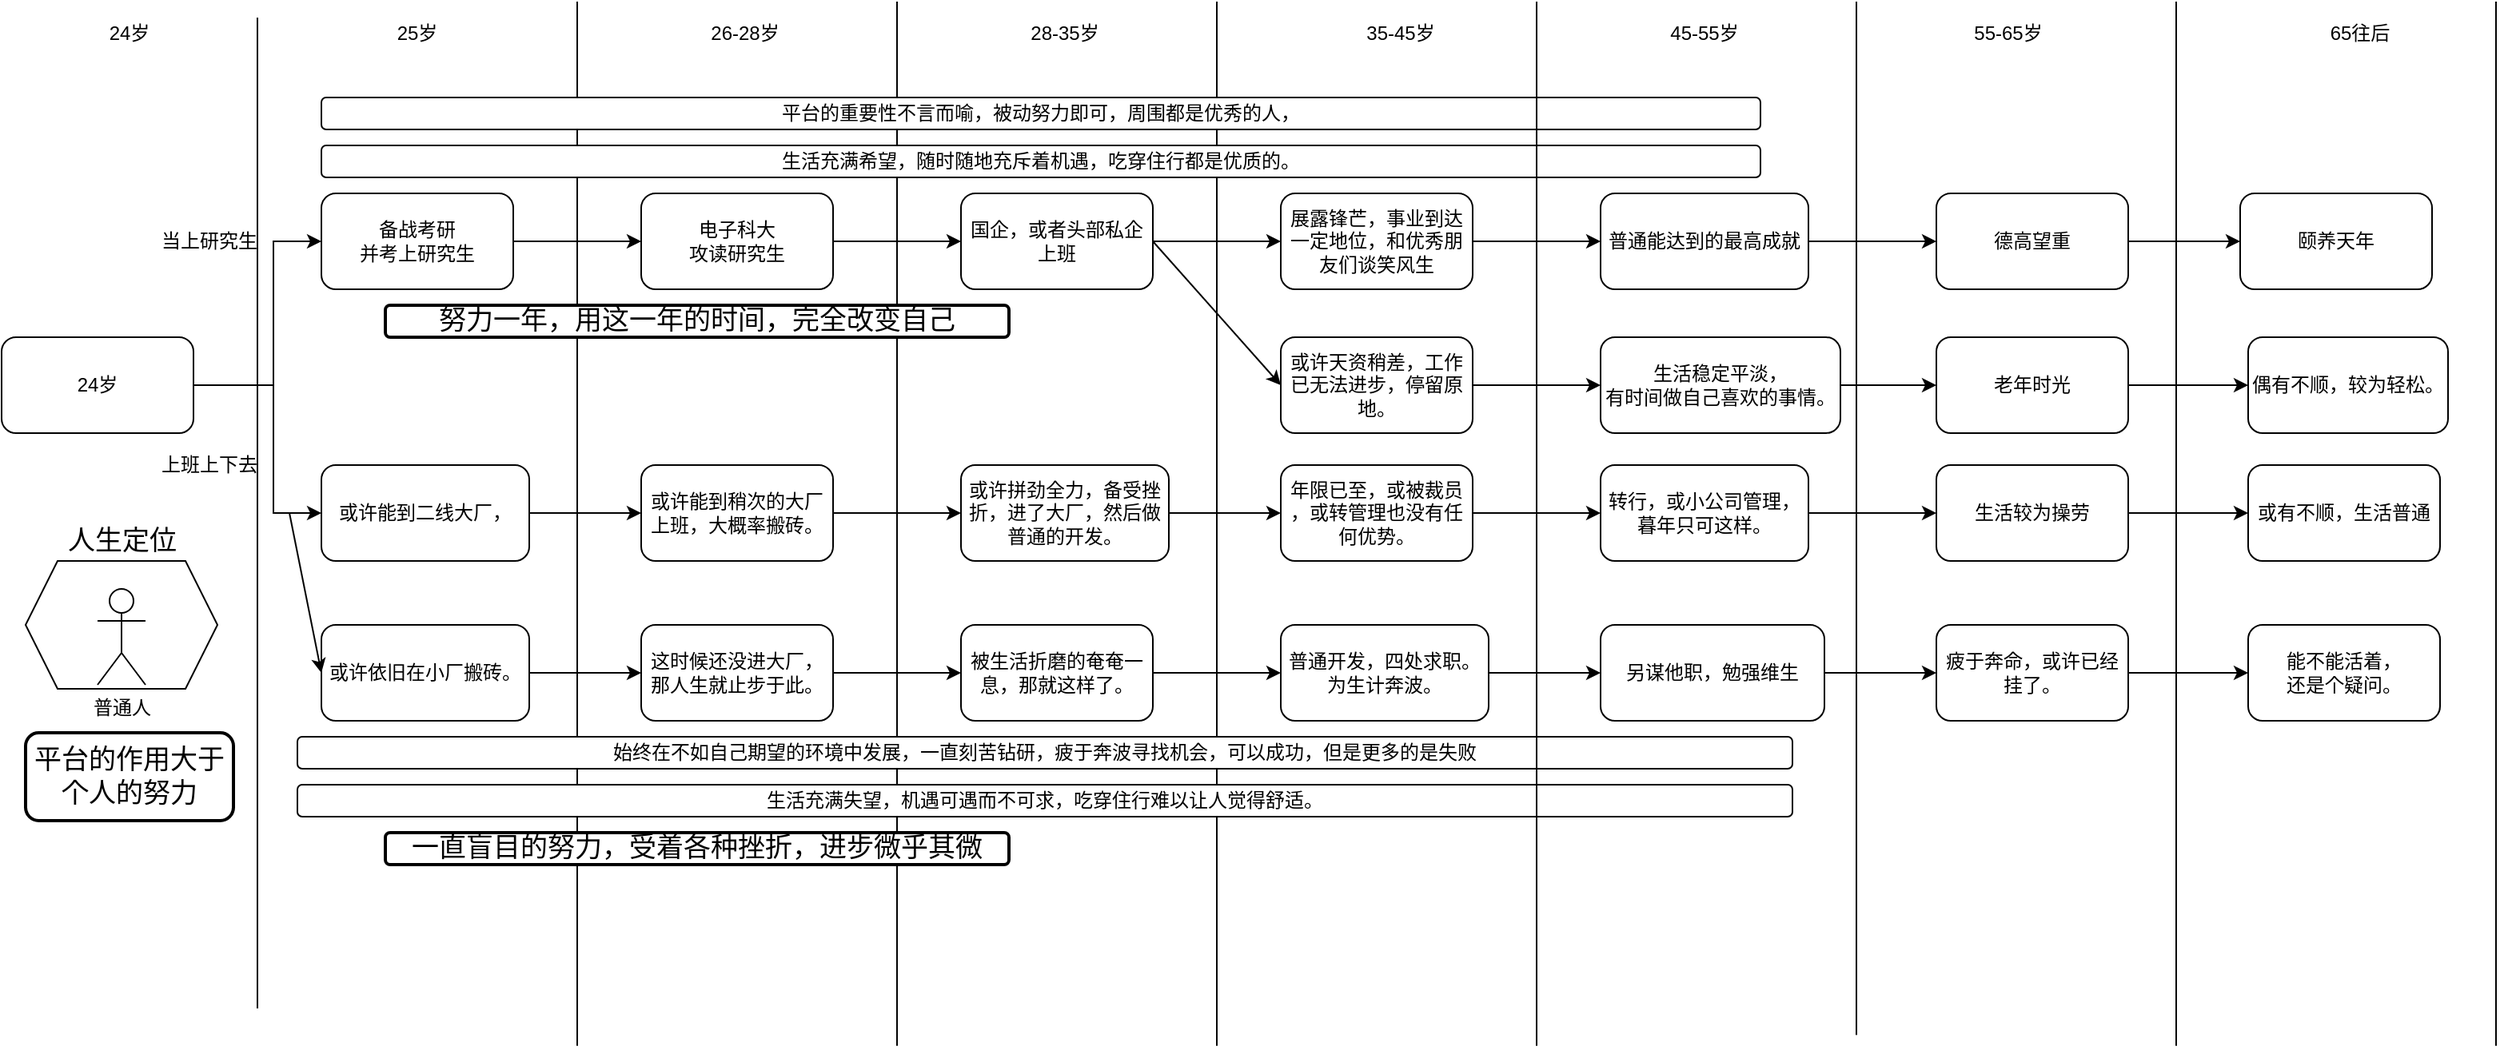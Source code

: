 <mxfile version="14.8.4" type="github">
  <diagram id="4w0ccPDh1an9Qw12JjNh" name="Page-1">
    <mxGraphModel dx="1185" dy="635" grid="1" gridSize="10" guides="1" tooltips="1" connect="1" arrows="1" fold="1" page="1" pageScale="1" pageWidth="827" pageHeight="1169" math="0" shadow="0">
      <root>
        <mxCell id="0" />
        <mxCell id="1" parent="0" />
        <mxCell id="yW3tKd6YztMTBVNPVT-j-6" value="" style="edgeStyle=orthogonalEdgeStyle;rounded=0;orthogonalLoop=1;jettySize=auto;html=1;" edge="1" parent="1" source="yW3tKd6YztMTBVNPVT-j-1" target="yW3tKd6YztMTBVNPVT-j-5">
          <mxGeometry relative="1" as="geometry">
            <Array as="points">
              <mxPoint x="170" y="240" />
              <mxPoint x="170" y="150" />
            </Array>
          </mxGeometry>
        </mxCell>
        <mxCell id="yW3tKd6YztMTBVNPVT-j-12" style="edgeStyle=orthogonalEdgeStyle;rounded=0;orthogonalLoop=1;jettySize=auto;html=1;entryX=0;entryY=0.5;entryDx=0;entryDy=0;" edge="1" parent="1" source="yW3tKd6YztMTBVNPVT-j-1" target="yW3tKd6YztMTBVNPVT-j-10">
          <mxGeometry relative="1" as="geometry">
            <Array as="points">
              <mxPoint x="170" y="240" />
              <mxPoint x="170" y="320" />
            </Array>
          </mxGeometry>
        </mxCell>
        <mxCell id="yW3tKd6YztMTBVNPVT-j-1" value="24岁" style="rounded=1;whiteSpace=wrap;html=1;" vertex="1" parent="1">
          <mxGeometry y="210" width="120" height="60" as="geometry" />
        </mxCell>
        <mxCell id="yW3tKd6YztMTBVNPVT-j-4" value="" style="endArrow=none;html=1;" edge="1" parent="1">
          <mxGeometry width="50" height="50" relative="1" as="geometry">
            <mxPoint x="160" y="630" as="sourcePoint" />
            <mxPoint x="160" y="10" as="targetPoint" />
          </mxGeometry>
        </mxCell>
        <mxCell id="yW3tKd6YztMTBVNPVT-j-17" value="" style="edgeStyle=orthogonalEdgeStyle;rounded=0;orthogonalLoop=1;jettySize=auto;html=1;" edge="1" parent="1" source="yW3tKd6YztMTBVNPVT-j-5" target="yW3tKd6YztMTBVNPVT-j-16">
          <mxGeometry relative="1" as="geometry" />
        </mxCell>
        <mxCell id="yW3tKd6YztMTBVNPVT-j-5" value="备战考研&lt;br&gt;并考上研究生" style="rounded=1;whiteSpace=wrap;html=1;" vertex="1" parent="1">
          <mxGeometry x="200" y="120" width="120" height="60" as="geometry" />
        </mxCell>
        <mxCell id="yW3tKd6YztMTBVNPVT-j-7" value="当上研究生" style="text;html=1;strokeColor=none;fillColor=none;align=center;verticalAlign=middle;whiteSpace=wrap;rounded=0;" vertex="1" parent="1">
          <mxGeometry x="85" y="140" width="90" height="20" as="geometry" />
        </mxCell>
        <mxCell id="yW3tKd6YztMTBVNPVT-j-25" value="" style="edgeStyle=orthogonalEdgeStyle;rounded=0;orthogonalLoop=1;jettySize=auto;html=1;" edge="1" parent="1" source="yW3tKd6YztMTBVNPVT-j-10" target="yW3tKd6YztMTBVNPVT-j-24">
          <mxGeometry relative="1" as="geometry" />
        </mxCell>
        <mxCell id="yW3tKd6YztMTBVNPVT-j-10" value="或许能到二线大厂，&lt;br&gt;" style="rounded=1;whiteSpace=wrap;html=1;" vertex="1" parent="1">
          <mxGeometry x="200" y="290" width="130" height="60" as="geometry" />
        </mxCell>
        <mxCell id="yW3tKd6YztMTBVNPVT-j-11" value="上班上下去" style="text;html=1;strokeColor=none;fillColor=none;align=center;verticalAlign=middle;whiteSpace=wrap;rounded=0;" vertex="1" parent="1">
          <mxGeometry x="95" y="280" width="70" height="20" as="geometry" />
        </mxCell>
        <mxCell id="yW3tKd6YztMTBVNPVT-j-13" value="" style="endArrow=none;html=1;" edge="1" parent="1">
          <mxGeometry width="50" height="50" relative="1" as="geometry">
            <mxPoint x="360" y="653.333" as="sourcePoint" />
            <mxPoint x="360" as="targetPoint" />
          </mxGeometry>
        </mxCell>
        <mxCell id="yW3tKd6YztMTBVNPVT-j-14" value="24岁" style="text;html=1;strokeColor=none;fillColor=none;align=center;verticalAlign=middle;whiteSpace=wrap;rounded=0;" vertex="1" parent="1">
          <mxGeometry x="60" y="10" width="40" height="20" as="geometry" />
        </mxCell>
        <mxCell id="yW3tKd6YztMTBVNPVT-j-15" value="25岁" style="text;html=1;strokeColor=none;fillColor=none;align=center;verticalAlign=middle;whiteSpace=wrap;rounded=0;" vertex="1" parent="1">
          <mxGeometry x="240" y="10" width="40" height="20" as="geometry" />
        </mxCell>
        <mxCell id="yW3tKd6YztMTBVNPVT-j-21" value="" style="edgeStyle=orthogonalEdgeStyle;rounded=0;orthogonalLoop=1;jettySize=auto;html=1;" edge="1" parent="1" source="yW3tKd6YztMTBVNPVT-j-16" target="yW3tKd6YztMTBVNPVT-j-20">
          <mxGeometry relative="1" as="geometry" />
        </mxCell>
        <mxCell id="yW3tKd6YztMTBVNPVT-j-16" value="电子科大&lt;br&gt;攻读研究生" style="rounded=1;whiteSpace=wrap;html=1;" vertex="1" parent="1">
          <mxGeometry x="400" y="120" width="120" height="60" as="geometry" />
        </mxCell>
        <mxCell id="yW3tKd6YztMTBVNPVT-j-18" value="" style="endArrow=none;html=1;" edge="1" parent="1">
          <mxGeometry width="50" height="50" relative="1" as="geometry">
            <mxPoint x="560" y="653.333" as="sourcePoint" />
            <mxPoint x="560" as="targetPoint" />
          </mxGeometry>
        </mxCell>
        <mxCell id="yW3tKd6YztMTBVNPVT-j-19" value="" style="endArrow=none;html=1;" edge="1" parent="1">
          <mxGeometry width="50" height="50" relative="1" as="geometry">
            <mxPoint x="760" y="653.333" as="sourcePoint" />
            <mxPoint x="760" as="targetPoint" />
          </mxGeometry>
        </mxCell>
        <mxCell id="yW3tKd6YztMTBVNPVT-j-53" value="" style="edgeStyle=orthogonalEdgeStyle;rounded=0;orthogonalLoop=1;jettySize=auto;html=1;fontSize=17;" edge="1" parent="1" source="yW3tKd6YztMTBVNPVT-j-20" target="yW3tKd6YztMTBVNPVT-j-52">
          <mxGeometry relative="1" as="geometry" />
        </mxCell>
        <mxCell id="yW3tKd6YztMTBVNPVT-j-20" value="国企，或者头部私企上班" style="whiteSpace=wrap;html=1;rounded=1;" vertex="1" parent="1">
          <mxGeometry x="600" y="120" width="120" height="60" as="geometry" />
        </mxCell>
        <mxCell id="yW3tKd6YztMTBVNPVT-j-22" value="26-28岁" style="text;html=1;strokeColor=none;fillColor=none;align=center;verticalAlign=middle;whiteSpace=wrap;rounded=0;" vertex="1" parent="1">
          <mxGeometry x="440" y="10" width="50" height="20" as="geometry" />
        </mxCell>
        <mxCell id="yW3tKd6YztMTBVNPVT-j-28" value="" style="edgeStyle=orthogonalEdgeStyle;rounded=0;orthogonalLoop=1;jettySize=auto;html=1;" edge="1" parent="1" source="yW3tKd6YztMTBVNPVT-j-24" target="yW3tKd6YztMTBVNPVT-j-27">
          <mxGeometry relative="1" as="geometry" />
        </mxCell>
        <mxCell id="yW3tKd6YztMTBVNPVT-j-24" value="或许能到稍次的大厂上班，大概率搬砖。&lt;br&gt;" style="whiteSpace=wrap;html=1;rounded=1;" vertex="1" parent="1">
          <mxGeometry x="400" y="290" width="120" height="60" as="geometry" />
        </mxCell>
        <mxCell id="yW3tKd6YztMTBVNPVT-j-26" value="28-35岁" style="text;html=1;strokeColor=none;fillColor=none;align=center;verticalAlign=middle;whiteSpace=wrap;rounded=0;" vertex="1" parent="1">
          <mxGeometry x="640" y="10" width="50" height="20" as="geometry" />
        </mxCell>
        <mxCell id="yW3tKd6YztMTBVNPVT-j-73" value="" style="edgeStyle=orthogonalEdgeStyle;rounded=0;orthogonalLoop=1;jettySize=auto;html=1;fontSize=17;" edge="1" parent="1" source="yW3tKd6YztMTBVNPVT-j-27" target="yW3tKd6YztMTBVNPVT-j-72">
          <mxGeometry relative="1" as="geometry" />
        </mxCell>
        <mxCell id="yW3tKd6YztMTBVNPVT-j-27" value="或许拼劲全力，备受挫折，进了大厂，然后做普通的开发。" style="whiteSpace=wrap;html=1;rounded=1;" vertex="1" parent="1">
          <mxGeometry x="600" y="290" width="130" height="60" as="geometry" />
        </mxCell>
        <mxCell id="yW3tKd6YztMTBVNPVT-j-30" value="平台的重要性不言而喻，被动努力即可，周围都是优秀的人，" style="rounded=1;whiteSpace=wrap;html=1;" vertex="1" parent="1">
          <mxGeometry x="200" y="60" width="900" height="20" as="geometry" />
        </mxCell>
        <mxCell id="yW3tKd6YztMTBVNPVT-j-34" value="" style="edgeStyle=orthogonalEdgeStyle;rounded=0;orthogonalLoop=1;jettySize=auto;html=1;" edge="1" parent="1" source="yW3tKd6YztMTBVNPVT-j-31" target="yW3tKd6YztMTBVNPVT-j-33">
          <mxGeometry relative="1" as="geometry" />
        </mxCell>
        <mxCell id="yW3tKd6YztMTBVNPVT-j-31" value="&lt;span&gt;这时候还没进大厂，那人生就止步于此。&lt;/span&gt;" style="rounded=1;whiteSpace=wrap;html=1;" vertex="1" parent="1">
          <mxGeometry x="400" y="390" width="120" height="60" as="geometry" />
        </mxCell>
        <mxCell id="yW3tKd6YztMTBVNPVT-j-55" value="" style="edgeStyle=orthogonalEdgeStyle;rounded=0;orthogonalLoop=1;jettySize=auto;html=1;fontSize=17;" edge="1" parent="1" source="yW3tKd6YztMTBVNPVT-j-33" target="yW3tKd6YztMTBVNPVT-j-54">
          <mxGeometry relative="1" as="geometry" />
        </mxCell>
        <mxCell id="yW3tKd6YztMTBVNPVT-j-33" value="&lt;span&gt;被生活折磨的奄奄一息，那就这样了。&lt;/span&gt;" style="whiteSpace=wrap;html=1;rounded=1;" vertex="1" parent="1">
          <mxGeometry x="600" y="390" width="120" height="60" as="geometry" />
        </mxCell>
        <mxCell id="yW3tKd6YztMTBVNPVT-j-37" value="" style="edgeStyle=orthogonalEdgeStyle;rounded=0;orthogonalLoop=1;jettySize=auto;html=1;" edge="1" parent="1" source="yW3tKd6YztMTBVNPVT-j-35" target="yW3tKd6YztMTBVNPVT-j-31">
          <mxGeometry relative="1" as="geometry" />
        </mxCell>
        <mxCell id="yW3tKd6YztMTBVNPVT-j-35" value="&lt;span&gt;或许依旧在小厂搬砖。&lt;/span&gt;" style="rounded=1;whiteSpace=wrap;html=1;" vertex="1" parent="1">
          <mxGeometry x="200" y="390" width="130" height="60" as="geometry" />
        </mxCell>
        <mxCell id="yW3tKd6YztMTBVNPVT-j-36" value="" style="endArrow=classic;html=1;entryX=0;entryY=0.5;entryDx=0;entryDy=0;" edge="1" parent="1" target="yW3tKd6YztMTBVNPVT-j-35">
          <mxGeometry width="50" height="50" relative="1" as="geometry">
            <mxPoint x="180" y="320" as="sourcePoint" />
            <mxPoint x="180" y="430" as="targetPoint" />
          </mxGeometry>
        </mxCell>
        <mxCell id="yW3tKd6YztMTBVNPVT-j-38" value="" style="shape=hexagon;perimeter=hexagonPerimeter2;whiteSpace=wrap;html=1;fixedSize=1;" vertex="1" parent="1">
          <mxGeometry x="15" y="350" width="120" height="80" as="geometry" />
        </mxCell>
        <mxCell id="yW3tKd6YztMTBVNPVT-j-39" value="普通人" style="shape=umlActor;verticalLabelPosition=bottom;verticalAlign=top;html=1;outlineConnect=0;" vertex="1" parent="1">
          <mxGeometry x="60" y="367.5" width="30" height="60" as="geometry" />
        </mxCell>
        <mxCell id="yW3tKd6YztMTBVNPVT-j-40" value="人生定位" style="text;html=1;strokeColor=none;fillColor=none;align=center;verticalAlign=middle;whiteSpace=wrap;rounded=0;strokeWidth=2;fontSize=17;" vertex="1" parent="1">
          <mxGeometry x="32.5" y="327.5" width="85" height="20" as="geometry" />
        </mxCell>
        <mxCell id="yW3tKd6YztMTBVNPVT-j-41" value="始终在不如自己期望的环境中发展，一直刻苦钻研，疲于奔波寻找机会，可以成功，但是更多的是失败" style="rounded=1;whiteSpace=wrap;html=1;" vertex="1" parent="1">
          <mxGeometry x="185" y="460" width="935" height="20" as="geometry" />
        </mxCell>
        <mxCell id="yW3tKd6YztMTBVNPVT-j-43" value="努力一年，用这一年的时间，完全改变自己" style="rounded=1;whiteSpace=wrap;html=1;fontSize=17;strokeWidth=2;" vertex="1" parent="1">
          <mxGeometry x="240" y="190" width="390" height="20" as="geometry" />
        </mxCell>
        <mxCell id="yW3tKd6YztMTBVNPVT-j-48" value="平台的作用大于个人的努力" style="rounded=1;whiteSpace=wrap;html=1;fontSize=17;strokeWidth=2;" vertex="1" parent="1">
          <mxGeometry x="15" y="457.5" width="130" height="55" as="geometry" />
        </mxCell>
        <mxCell id="yW3tKd6YztMTBVNPVT-j-49" value="生活充满希望，随时随地充斥着机遇，吃穿住行都是优质的。" style="rounded=1;whiteSpace=wrap;html=1;" vertex="1" parent="1">
          <mxGeometry x="200" y="90" width="900" height="20" as="geometry" />
        </mxCell>
        <mxCell id="yW3tKd6YztMTBVNPVT-j-50" value="生活充满失望，机遇可遇而不可求，吃穿住行难以让人觉得舒适。" style="rounded=1;whiteSpace=wrap;html=1;" vertex="1" parent="1">
          <mxGeometry x="185" y="490" width="935" height="20" as="geometry" />
        </mxCell>
        <mxCell id="yW3tKd6YztMTBVNPVT-j-51" value="一直盲目的努力，受着各种挫折，进步微乎其微" style="rounded=1;whiteSpace=wrap;html=1;fontSize=17;strokeWidth=2;" vertex="1" parent="1">
          <mxGeometry x="240" y="520" width="390" height="20" as="geometry" />
        </mxCell>
        <mxCell id="yW3tKd6YztMTBVNPVT-j-69" value="" style="edgeStyle=orthogonalEdgeStyle;rounded=0;orthogonalLoop=1;jettySize=auto;html=1;fontSize=17;" edge="1" parent="1" source="yW3tKd6YztMTBVNPVT-j-52" target="yW3tKd6YztMTBVNPVT-j-68">
          <mxGeometry relative="1" as="geometry" />
        </mxCell>
        <mxCell id="yW3tKd6YztMTBVNPVT-j-52" value="展露锋芒，事业到达一定地位，和优秀朋友们谈笑风生" style="whiteSpace=wrap;html=1;rounded=1;" vertex="1" parent="1">
          <mxGeometry x="800" y="120" width="120" height="60" as="geometry" />
        </mxCell>
        <mxCell id="yW3tKd6YztMTBVNPVT-j-77" value="" style="edgeStyle=orthogonalEdgeStyle;rounded=0;orthogonalLoop=1;jettySize=auto;html=1;fontSize=17;" edge="1" parent="1" source="yW3tKd6YztMTBVNPVT-j-54" target="yW3tKd6YztMTBVNPVT-j-76">
          <mxGeometry relative="1" as="geometry" />
        </mxCell>
        <mxCell id="yW3tKd6YztMTBVNPVT-j-54" value="普通开发，四处求职。&lt;br&gt;为生计奔波。" style="whiteSpace=wrap;html=1;rounded=1;" vertex="1" parent="1">
          <mxGeometry x="800" y="390" width="130" height="60" as="geometry" />
        </mxCell>
        <mxCell id="yW3tKd6YztMTBVNPVT-j-56" value="35-45岁" style="text;html=1;strokeColor=none;fillColor=none;align=center;verticalAlign=middle;whiteSpace=wrap;rounded=0;" vertex="1" parent="1">
          <mxGeometry x="850" y="10" width="50" height="20" as="geometry" />
        </mxCell>
        <mxCell id="yW3tKd6YztMTBVNPVT-j-71" value="" style="edgeStyle=orthogonalEdgeStyle;rounded=0;orthogonalLoop=1;jettySize=auto;html=1;fontSize=17;" edge="1" parent="1" source="yW3tKd6YztMTBVNPVT-j-58" target="yW3tKd6YztMTBVNPVT-j-70">
          <mxGeometry relative="1" as="geometry" />
        </mxCell>
        <mxCell id="yW3tKd6YztMTBVNPVT-j-58" value="或许天资稍差，工作已无法进步，停留原地。" style="whiteSpace=wrap;html=1;rounded=1;" vertex="1" parent="1">
          <mxGeometry x="800" y="210" width="120" height="60" as="geometry" />
        </mxCell>
        <mxCell id="yW3tKd6YztMTBVNPVT-j-63" value="" style="endArrow=classic;html=1;fontSize=17;exitX=1;exitY=0.5;exitDx=0;exitDy=0;entryX=0;entryY=0.5;entryDx=0;entryDy=0;" edge="1" parent="1" source="yW3tKd6YztMTBVNPVT-j-20" target="yW3tKd6YztMTBVNPVT-j-58">
          <mxGeometry width="50" height="50" relative="1" as="geometry">
            <mxPoint x="720" y="240" as="sourcePoint" />
            <mxPoint x="770" y="190" as="targetPoint" />
          </mxGeometry>
        </mxCell>
        <mxCell id="yW3tKd6YztMTBVNPVT-j-64" value="" style="endArrow=none;html=1;" edge="1" parent="1">
          <mxGeometry width="50" height="50" relative="1" as="geometry">
            <mxPoint x="960" y="653.333" as="sourcePoint" />
            <mxPoint x="960" y="-1.776e-15" as="targetPoint" />
          </mxGeometry>
        </mxCell>
        <mxCell id="yW3tKd6YztMTBVNPVT-j-65" value="" style="endArrow=none;html=1;" edge="1" parent="1">
          <mxGeometry width="50" height="50" relative="1" as="geometry">
            <mxPoint x="1160" y="646.663" as="sourcePoint" />
            <mxPoint x="1160" as="targetPoint" />
          </mxGeometry>
        </mxCell>
        <mxCell id="yW3tKd6YztMTBVNPVT-j-66" value="45-55岁" style="text;html=1;strokeColor=none;fillColor=none;align=center;verticalAlign=middle;whiteSpace=wrap;rounded=0;" vertex="1" parent="1">
          <mxGeometry x="1040" y="10" width="50" height="20" as="geometry" />
        </mxCell>
        <mxCell id="yW3tKd6YztMTBVNPVT-j-85" value="" style="edgeStyle=orthogonalEdgeStyle;rounded=0;orthogonalLoop=1;jettySize=auto;html=1;fontSize=17;" edge="1" parent="1" source="yW3tKd6YztMTBVNPVT-j-68" target="yW3tKd6YztMTBVNPVT-j-84">
          <mxGeometry relative="1" as="geometry" />
        </mxCell>
        <mxCell id="yW3tKd6YztMTBVNPVT-j-68" value="普通能达到的最高成就" style="whiteSpace=wrap;html=1;rounded=1;" vertex="1" parent="1">
          <mxGeometry x="1000" y="120" width="130" height="60" as="geometry" />
        </mxCell>
        <mxCell id="yW3tKd6YztMTBVNPVT-j-83" style="edgeStyle=orthogonalEdgeStyle;rounded=0;orthogonalLoop=1;jettySize=auto;html=1;entryX=0;entryY=0.5;entryDx=0;entryDy=0;fontSize=17;" edge="1" parent="1" source="yW3tKd6YztMTBVNPVT-j-70" target="yW3tKd6YztMTBVNPVT-j-78">
          <mxGeometry relative="1" as="geometry">
            <Array as="points">
              <mxPoint x="1190" y="240" />
              <mxPoint x="1190" y="240" />
            </Array>
          </mxGeometry>
        </mxCell>
        <mxCell id="yW3tKd6YztMTBVNPVT-j-70" value="生活稳定平淡，&lt;br&gt;有时间做自己喜欢的事情。" style="whiteSpace=wrap;html=1;rounded=1;" vertex="1" parent="1">
          <mxGeometry x="1000" y="210" width="150" height="60" as="geometry" />
        </mxCell>
        <mxCell id="yW3tKd6YztMTBVNPVT-j-75" value="" style="edgeStyle=orthogonalEdgeStyle;rounded=0;orthogonalLoop=1;jettySize=auto;html=1;fontSize=17;" edge="1" parent="1" source="yW3tKd6YztMTBVNPVT-j-72" target="yW3tKd6YztMTBVNPVT-j-74">
          <mxGeometry relative="1" as="geometry" />
        </mxCell>
        <mxCell id="yW3tKd6YztMTBVNPVT-j-72" value="年限已至，或被裁员&lt;br&gt;，或转管理也没有任何优势。" style="whiteSpace=wrap;html=1;rounded=1;" vertex="1" parent="1">
          <mxGeometry x="800" y="290" width="120" height="60" as="geometry" />
        </mxCell>
        <mxCell id="yW3tKd6YztMTBVNPVT-j-87" value="" style="edgeStyle=orthogonalEdgeStyle;rounded=0;orthogonalLoop=1;jettySize=auto;html=1;fontSize=17;" edge="1" parent="1" source="yW3tKd6YztMTBVNPVT-j-74" target="yW3tKd6YztMTBVNPVT-j-86">
          <mxGeometry relative="1" as="geometry" />
        </mxCell>
        <mxCell id="yW3tKd6YztMTBVNPVT-j-74" value="转行，或小公司管理，暮年只可这样。" style="whiteSpace=wrap;html=1;rounded=1;" vertex="1" parent="1">
          <mxGeometry x="1000" y="290" width="130" height="60" as="geometry" />
        </mxCell>
        <mxCell id="yW3tKd6YztMTBVNPVT-j-89" value="" style="edgeStyle=orthogonalEdgeStyle;rounded=0;orthogonalLoop=1;jettySize=auto;html=1;fontSize=17;" edge="1" parent="1" source="yW3tKd6YztMTBVNPVT-j-76" target="yW3tKd6YztMTBVNPVT-j-88">
          <mxGeometry relative="1" as="geometry" />
        </mxCell>
        <mxCell id="yW3tKd6YztMTBVNPVT-j-76" value="另谋他职，勉强维生" style="whiteSpace=wrap;html=1;rounded=1;" vertex="1" parent="1">
          <mxGeometry x="1000" y="390" width="140" height="60" as="geometry" />
        </mxCell>
        <mxCell id="yW3tKd6YztMTBVNPVT-j-95" value="" style="edgeStyle=orthogonalEdgeStyle;rounded=0;orthogonalLoop=1;jettySize=auto;html=1;fontSize=17;" edge="1" parent="1" source="yW3tKd6YztMTBVNPVT-j-78" target="yW3tKd6YztMTBVNPVT-j-94">
          <mxGeometry relative="1" as="geometry" />
        </mxCell>
        <mxCell id="yW3tKd6YztMTBVNPVT-j-78" value="老年时光" style="whiteSpace=wrap;html=1;rounded=1;" vertex="1" parent="1">
          <mxGeometry x="1210" y="210" width="120" height="60" as="geometry" />
        </mxCell>
        <mxCell id="yW3tKd6YztMTBVNPVT-j-80" value="55-65岁" style="text;html=1;strokeColor=none;fillColor=none;align=center;verticalAlign=middle;whiteSpace=wrap;rounded=0;" vertex="1" parent="1">
          <mxGeometry x="1230" y="10" width="50" height="20" as="geometry" />
        </mxCell>
        <mxCell id="yW3tKd6YztMTBVNPVT-j-82" value="" style="endArrow=none;html=1;" edge="1" parent="1">
          <mxGeometry width="50" height="50" relative="1" as="geometry">
            <mxPoint x="1360" y="653.333" as="sourcePoint" />
            <mxPoint x="1360" y="-5.276e-13" as="targetPoint" />
          </mxGeometry>
        </mxCell>
        <mxCell id="yW3tKd6YztMTBVNPVT-j-91" value="" style="edgeStyle=orthogonalEdgeStyle;rounded=0;orthogonalLoop=1;jettySize=auto;html=1;fontSize=17;" edge="1" parent="1" source="yW3tKd6YztMTBVNPVT-j-84" target="yW3tKd6YztMTBVNPVT-j-90">
          <mxGeometry relative="1" as="geometry" />
        </mxCell>
        <mxCell id="yW3tKd6YztMTBVNPVT-j-84" value="德高望重" style="whiteSpace=wrap;html=1;rounded=1;" vertex="1" parent="1">
          <mxGeometry x="1210" y="120" width="120" height="60" as="geometry" />
        </mxCell>
        <mxCell id="yW3tKd6YztMTBVNPVT-j-97" value="" style="edgeStyle=orthogonalEdgeStyle;rounded=0;orthogonalLoop=1;jettySize=auto;html=1;fontSize=17;" edge="1" parent="1" source="yW3tKd6YztMTBVNPVT-j-86" target="yW3tKd6YztMTBVNPVT-j-96">
          <mxGeometry relative="1" as="geometry" />
        </mxCell>
        <mxCell id="yW3tKd6YztMTBVNPVT-j-86" value="生活较为操劳" style="whiteSpace=wrap;html=1;rounded=1;" vertex="1" parent="1">
          <mxGeometry x="1210" y="290" width="120" height="60" as="geometry" />
        </mxCell>
        <mxCell id="yW3tKd6YztMTBVNPVT-j-99" value="" style="edgeStyle=orthogonalEdgeStyle;rounded=0;orthogonalLoop=1;jettySize=auto;html=1;fontSize=17;" edge="1" parent="1" source="yW3tKd6YztMTBVNPVT-j-88" target="yW3tKd6YztMTBVNPVT-j-98">
          <mxGeometry relative="1" as="geometry" />
        </mxCell>
        <mxCell id="yW3tKd6YztMTBVNPVT-j-88" value="疲于奔命，或许已经挂了。" style="whiteSpace=wrap;html=1;rounded=1;" vertex="1" parent="1">
          <mxGeometry x="1210" y="390" width="120" height="60" as="geometry" />
        </mxCell>
        <mxCell id="yW3tKd6YztMTBVNPVT-j-90" value="颐养天年" style="whiteSpace=wrap;html=1;rounded=1;" vertex="1" parent="1">
          <mxGeometry x="1400" y="120" width="120" height="60" as="geometry" />
        </mxCell>
        <mxCell id="yW3tKd6YztMTBVNPVT-j-92" value="65往后" style="text;html=1;strokeColor=none;fillColor=none;align=center;verticalAlign=middle;whiteSpace=wrap;rounded=0;" vertex="1" parent="1">
          <mxGeometry x="1440" y="10" width="70" height="20" as="geometry" />
        </mxCell>
        <mxCell id="yW3tKd6YztMTBVNPVT-j-93" value="" style="endArrow=none;html=1;" edge="1" parent="1">
          <mxGeometry width="50" height="50" relative="1" as="geometry">
            <mxPoint x="1560" y="653.333" as="sourcePoint" />
            <mxPoint x="1560" y="-5.684e-13" as="targetPoint" />
          </mxGeometry>
        </mxCell>
        <mxCell id="yW3tKd6YztMTBVNPVT-j-94" value="偶有不顺，较为轻松。" style="whiteSpace=wrap;html=1;rounded=1;" vertex="1" parent="1">
          <mxGeometry x="1405" y="210" width="125" height="60" as="geometry" />
        </mxCell>
        <mxCell id="yW3tKd6YztMTBVNPVT-j-96" value="或有不顺，生活普通" style="whiteSpace=wrap;html=1;rounded=1;" vertex="1" parent="1">
          <mxGeometry x="1405" y="290" width="120" height="60" as="geometry" />
        </mxCell>
        <mxCell id="yW3tKd6YztMTBVNPVT-j-98" value="能不能活着，&lt;br&gt;还是个疑问。" style="whiteSpace=wrap;html=1;rounded=1;" vertex="1" parent="1">
          <mxGeometry x="1405" y="390" width="120" height="60" as="geometry" />
        </mxCell>
      </root>
    </mxGraphModel>
  </diagram>
</mxfile>
